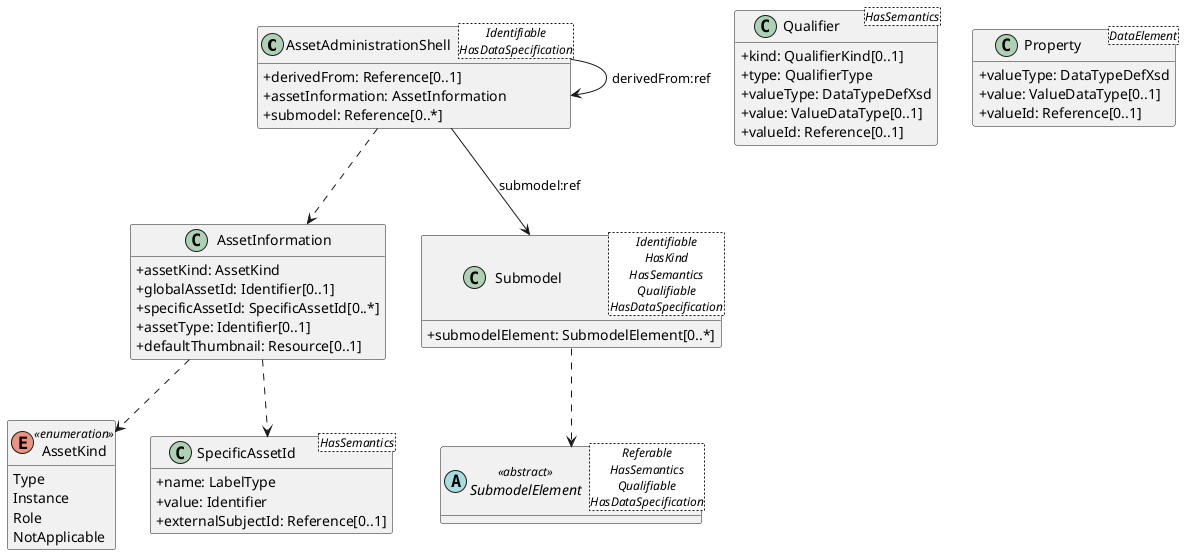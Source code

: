 @startuml
skinparam classAttributeIconSize 0
hide methods

class AssetAdministrationShell<Identifiable\nHasDataSpecification> {
  +derivedFrom: Reference[0..1] 
  +assetInformation: AssetInformation 
  +submodel: Reference[0..*] 
}
class AssetInformation {
  +assetKind: AssetKind 
  +globalAssetId: Identifier[0..1] 
  +specificAssetId: SpecificAssetId[0..*] 
  +assetType: Identifier[0..1] 
  +defaultThumbnail: Resource[0..1] 
}
enum AssetKind <<enumeration>> {
  Type
  Instance
  Role
  NotApplicable
}
class SpecificAssetId<HasSemantics> {
  +name: LabelType 
  +value: Identifier 
  +externalSubjectId: Reference[0..1] 
}
class Submodel<Identifiable\nHasKind\nHasSemantics\nQualifiable\nHasDataSpecification> {
  +submodelElement: SubmodelElement[0..*] 
}
class Qualifier<HasSemantics> {
  +kind: QualifierKind[0..1] 
  +type: QualifierType 
  +valueType: DataTypeDefXsd 
  +value: ValueDataType[0..1] 
  +valueId: Reference[0..1] 
}
abstract class SubmodelElement<Referable\nHasSemantics\nQualifiable\nHasDataSpecification> <<abstract>> {
}
class Property<DataElement> {
  +valueType: DataTypeDefXsd 
  +value: ValueDataType[0..1] 
  +valueId: Reference[0..1] 
}
AssetAdministrationShell ..> AssetInformation
AssetInformation ..> AssetKind
AssetInformation ..> SpecificAssetId
Submodel ..> SubmodelElement
AssetAdministrationShell --> Submodel : submodel:ref
AssetAdministrationShell --> AssetAdministrationShell : derivedFrom:ref
@enduml